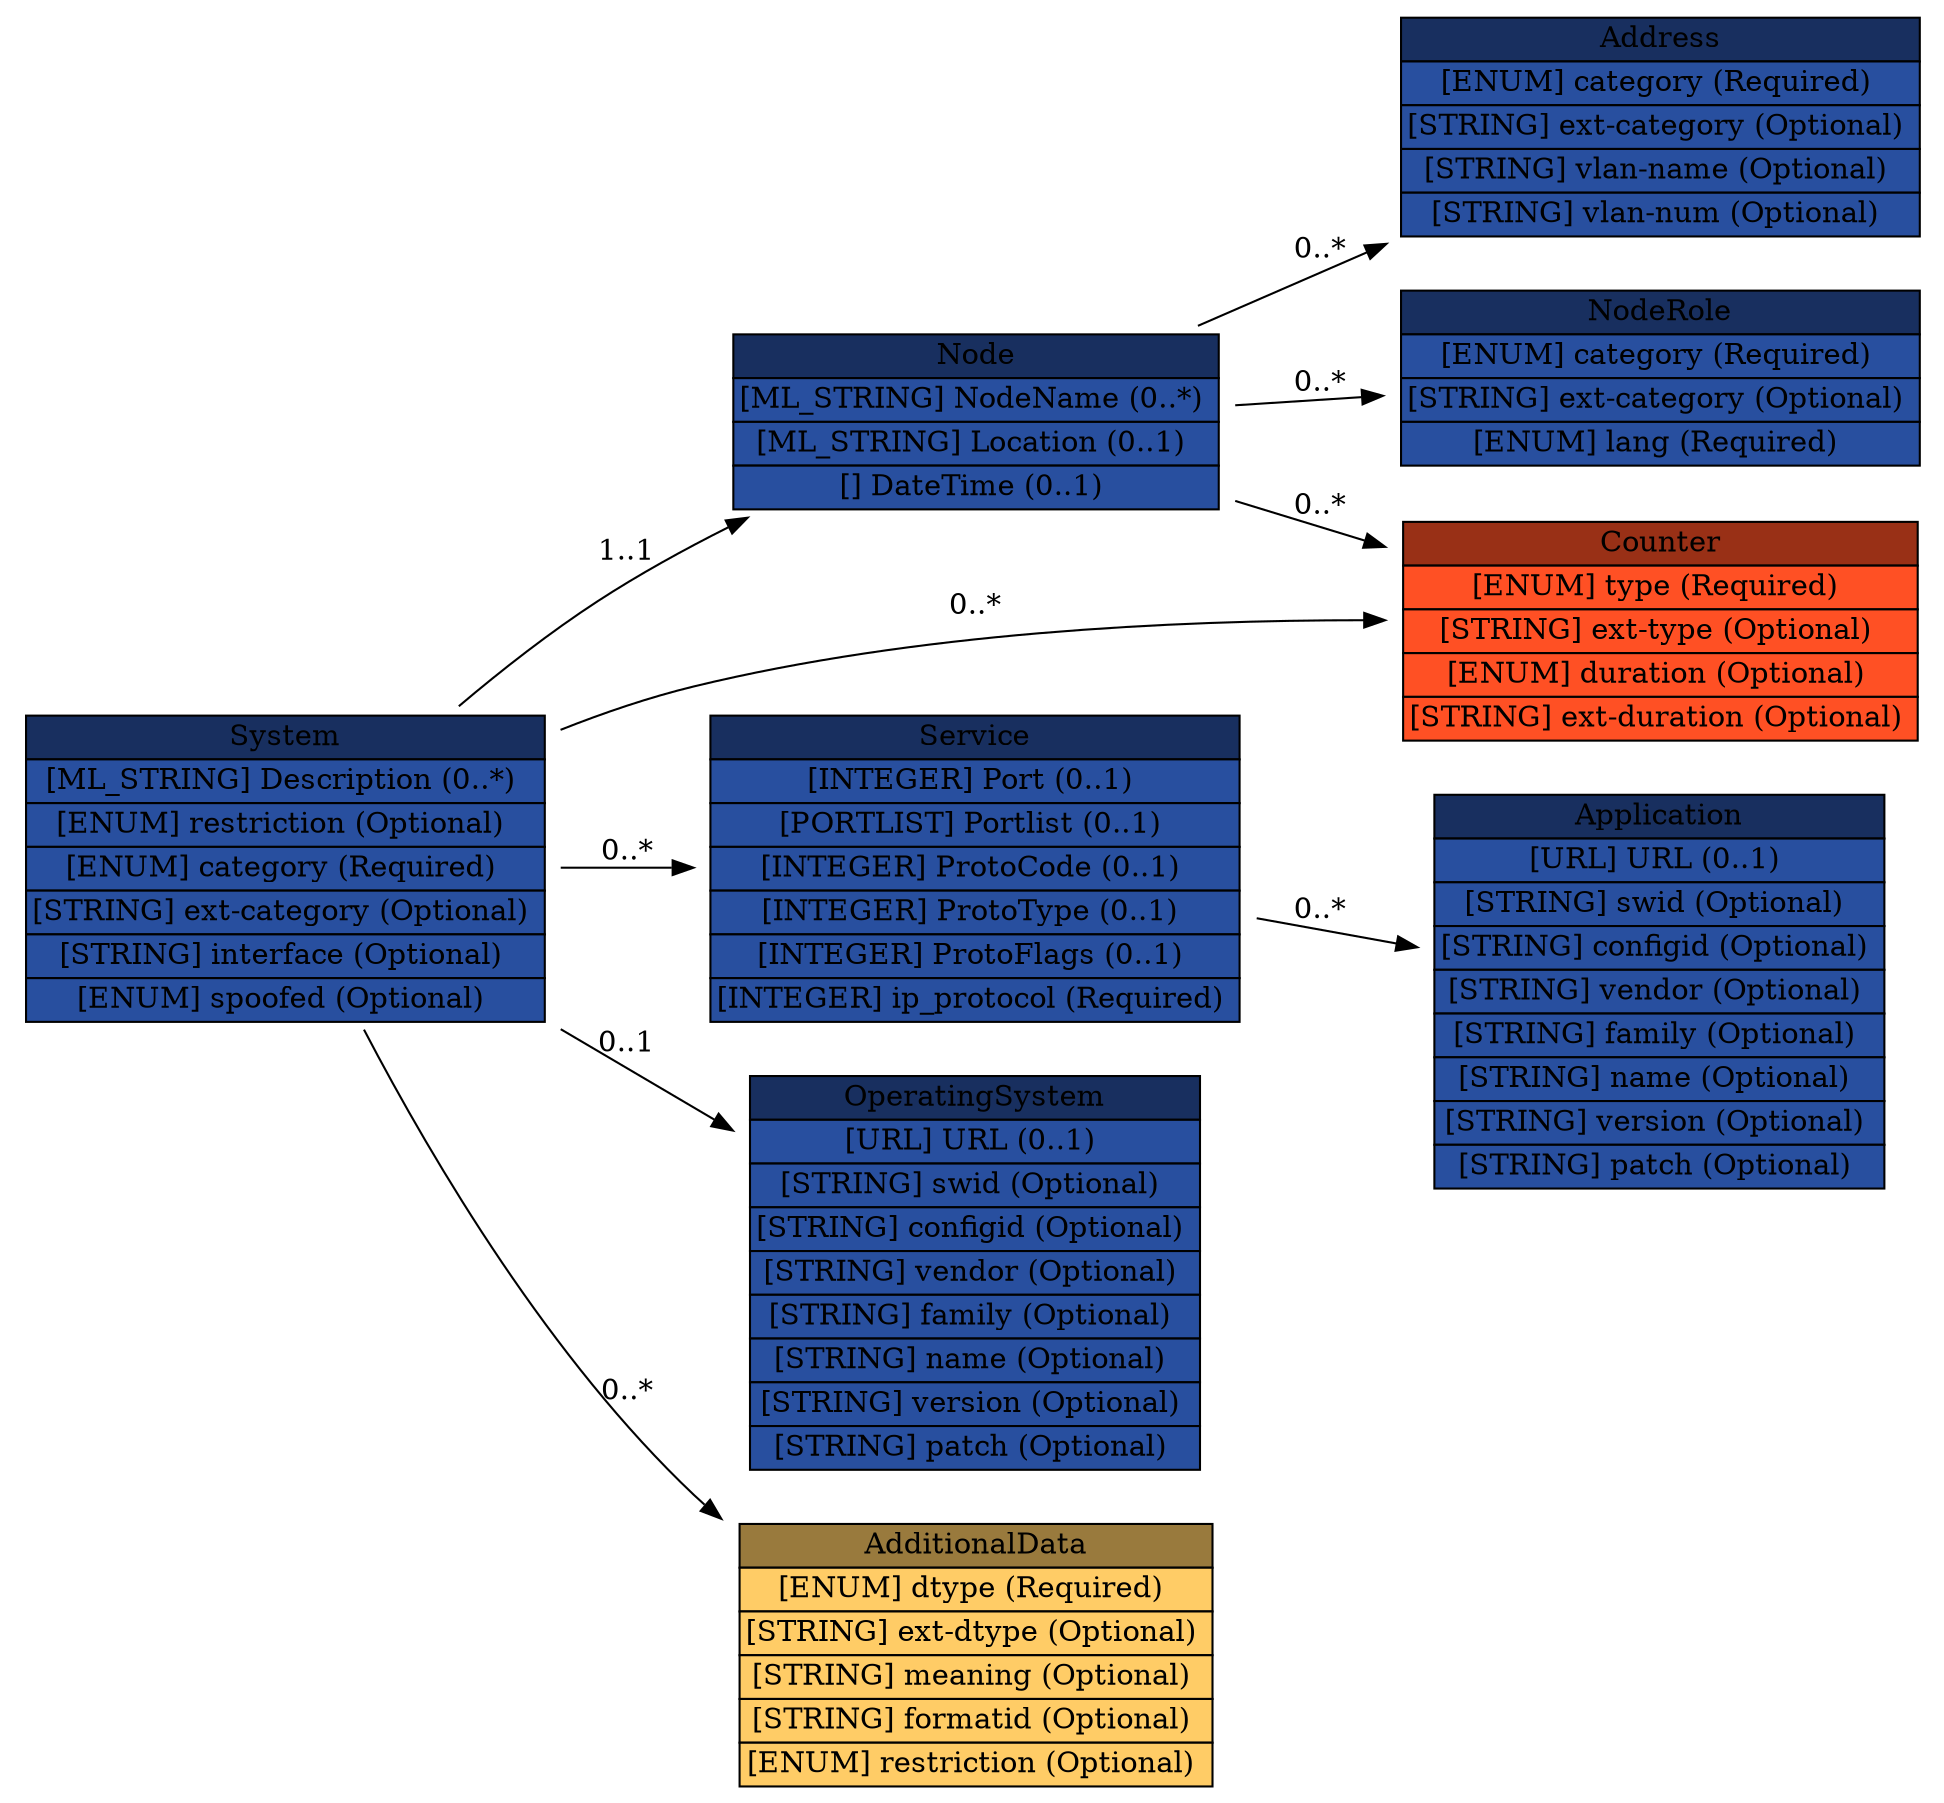 digraph System {
	graph [rankdir=LR];
	node [label="\N"];
	graph [bb="0,0,900,822"];
	System [label=<<table BORDER="0" CELLBORDER="1" CELLSPACING="0"> <tr > <td BGCOLOR="#182f5f" HREF="#" TITLE="The System class describes a system or network involved in an event. The systems or networks represented by this class are categorized according to the role they played in the incident through the category attribute. The value of this category attribute dictates the semantics of the aggregated classes in the System class. If the category attribute has a value of &quot;source&quot;, then the aggregated classes denote the machine and service from which the activity is originating. With a category attribute value of &quot;target&quot; or &quot;intermediary&quot;, then the machine or service is the one targeted in the activity. A value of &quot;sensor&quot; dictates that this System was part of an instrumentation to monitor the network. ">System</td> </tr>" %<tr><td BGCOLOR="#284f9f" HREF="#" TITLE="A free-form text description of the System.">[ML_STRING] Description (0..*) </td></tr>%<tr><td BGCOLOR="#284f9f" HREF="#" TITLE="This attribute is defined in Section 3.2.">[ENUM] restriction (Optional) </td></tr>%<tr><td BGCOLOR="#284f9f" HREF="#" TITLE="Classifies the role the host or network played in the incident.  The possible values are:">[ENUM] category (Required) </td></tr>%<tr><td BGCOLOR="#284f9f" HREF="#" TITLE="A means by which to extend the category attribute.  See Section 5.1.">[STRING] ext-category (Optional) </td></tr>%<tr><td BGCOLOR="#284f9f" HREF="#" TITLE="Specifies the interface on which the event(s) on this System originated.  If the Node class specifies a network rather than a host, this attribute has no meaning.">[STRING] interface (Optional) </td></tr>%<tr><td BGCOLOR="#284f9f" HREF="#" TITLE="An indication of confidence in whether this System was the true target or attacking host.  The permitted values for this attribute are shown below.  The default value is &quot;unknown&quot;.">[ENUM] spoofed (Optional) </td></tr>%</table>>, shape=plaintext, pos="129,426", width="3.5833", height="2.0694"];
	"Node" [label=<<table BORDER="0" CELLBORDER="1" CELLSPACING="0"> <tr > <td BGCOLOR="#182f5f" HREF="#" TITLE="The Node class names a system (e.g., PC, router) or network. ">Node</td> </tr>" %<tr><td BGCOLOR="#284f9f" HREF="#" TITLE="The name of the Node (e.g., fully qualified domain name).  This information MUST be provided if no Address information is given.">[ML_STRING] NodeName (0..*) </td></tr>%<tr><td BGCOLOR="#284f9f" HREF="#" TITLE="A free-from description of the physical location of the equipment.">[ML_STRING] Location (0..1) </td></tr>%<tr><td BGCOLOR="#284f9f" HREF="#" TITLE="A timestamp of when the resolution between the name and address was performed.  This information SHOULD be provided if both an Address and NodeName are specified.">[] DateTime (0..1) </td></tr>%</table>>, shape=plaintext, pos="451,634", width="3.3333", height="1.2361"];
	Address [label=<<table BORDER="0" CELLBORDER="1" CELLSPACING="0"> <tr > <td BGCOLOR="#182f5f" HREF="#" TITLE="The Address class represents a hardware (layer-2), network (layer-3), or application (layer-7) address. ">Address</td> </tr>" %<tr><td BGCOLOR="#284f9f" HREF="#" TITLE="The type of address represented.  The permitted values for this attribute are shown below.  The default value is &quot;ipv4-addr&quot;.">[ENUM] category (Required) </td></tr>%<tr><td BGCOLOR="#284f9f" HREF="#" TITLE="A means by which to extend the category attribute.  See Section 5.1.">[STRING] ext-category (Optional) </td></tr>%<tr><td BGCOLOR="#284f9f" HREF="#" TITLE="The name of the Virtual LAN to which the address belongs.">[STRING] vlan-name (Optional) </td></tr>%<tr><td BGCOLOR="#284f9f" HREF="#" TITLE="The number of the Virtual LAN to which the address belongs.">[STRING] vlan-num (Optional) </td></tr>%</table>>, shape=plaintext, pos="771,768", width="3.5833", height="1.5139"];
	NodeRole [label=<<table BORDER="0" CELLBORDER="1" CELLSPACING="0"> <tr > <td BGCOLOR="#182f5f" HREF="#" TITLE="The NodeRole class describes the intended function performed by a particular host. ">NodeRole</td> </tr>" %<tr><td BGCOLOR="#284f9f" HREF="#" TITLE="Functionality provided by a node.">[ENUM] category (Required) </td></tr>%<tr><td BGCOLOR="#284f9f" HREF="#" TITLE="A means by which to extend the category attribute.  See Section 5.1.">[STRING] ext-category (Optional) </td></tr>%<tr><td BGCOLOR="#284f9f" HREF="#" TITLE="A valid language code per RFC 4646 [7] constrained by the definition of &quot;xs:language&quot;.  The interpretation of this code is described in Section 6.">[ENUM] lang (Required) </td></tr>%</table>>, shape=plaintext, pos="771,652", width="3.5833", height="1.2361"];
	Counter [label=<<table BORDER="0" CELLBORDER="1" CELLSPACING="0"> <tr > <td BGCOLOR="#993016" HREF="#" TITLE="The Counter class summarize multiple occurrences of some event, or conveys counts or rates on various features (e.g., packets, sessions, events). ">Counter</td> </tr>" %<tr><td BGCOLOR="#FF5024" HREF="#" TITLE="Specifies the units of the element content.">[ENUM] type (Required) </td></tr>%<tr><td BGCOLOR="#FF5024" HREF="#" TITLE="A means by which to extend the type attribute. See Section 5.1.">[STRING] ext-type (Optional) </td></tr>%<tr><td BGCOLOR="#FF5024" HREF="#" TITLE="If present, the Counter class represents a rate rather than a count over the entire event.  In that case, this attribute specifies the denominator of the rate (where the type attribute specified the nominator).  The possible values of this attribute are defined in Section 3.10.2">[ENUM] duration (Optional) </td></tr>%<tr><td BGCOLOR="#FF5024" HREF="#" TITLE="A means by which to extend the duration attribute.  See Section 5.1.">[STRING] ext-duration (Optional) </td></tr>%</table>>, shape=plaintext, pos="771,536", width="3.5556", height="1.5139"];
	Service [label=<<table BORDER="0" CELLBORDER="1" CELLSPACING="0"> <tr > <td BGCOLOR="#182f5f" HREF="#" TITLE="The Service class describes a network service of a host or network. The service is identified by specific port or list of ports, along with the application listening on that port. ">Service</td> </tr>" %<tr><td BGCOLOR="#284f9f" HREF="#" TITLE="A port number.">[INTEGER] Port (0..1) </td></tr>%<tr><td BGCOLOR="#284f9f" HREF="#" TITLE="A list of port numbers formatted according to Section 2.10.">[PORTLIST] Portlist (0..1) </td></tr>%<tr><td BGCOLOR="#284f9f" HREF="#" TITLE="A layer-4 protocol-specific code field (e.g., ICMP code field).">[INTEGER] ProtoCode (0..1) </td></tr>%<tr><td BGCOLOR="#284f9f" HREF="#" TITLE="A layer-4 protocol specific type field (e.g., ICMP type field).">[INTEGER] ProtoType (0..1) </td></tr>%<tr><td BGCOLOR="#284f9f" HREF="#" TITLE="A layer-4 protocol specific flag field (e.g., TCP flag field).">[INTEGER] ProtoFlags (0..1) </td></tr>%<tr><td BGCOLOR="#284f9f" HREF="#" TITLE="The IANA protocol number.">[INTEGER] ip_protocol (Required) </td></tr>%</table>>, shape=plaintext, pos="451,426", width="3.5556", height="2.0694"];
	Application [label=<<table BORDER="0" CELLBORDER="1" CELLSPACING="0"> <tr > <td BGCOLOR="#182f5f" HREF="#" TITLE="The Application class describes an application running on a System providing a Service. ">Application</td> </tr>" %<tr><td BGCOLOR="#284f9f" HREF="#" TITLE="A URL describing the application.">[URL] URL (0..1) </td></tr>%<tr><td BGCOLOR="#284f9f" HREF="#" TITLE="An identifier that can be used to reference this software.">[STRING] swid (Optional) </td></tr>%<tr><td BGCOLOR="#284f9f" HREF="#" TITLE="An identifier that can be used to reference a particular configuration of this software.">[STRING] configid (Optional) </td></tr>%<tr><td BGCOLOR="#284f9f" HREF="#" TITLE="Vendor name of the software.">[STRING] vendor (Optional) </td></tr>%<tr><td BGCOLOR="#284f9f" HREF="#" TITLE="Family of the software.">[STRING] family (Optional) </td></tr>%<tr><td BGCOLOR="#284f9f" HREF="#" TITLE="Name of the software.">[STRING] name (Optional) </td></tr>%<tr><td BGCOLOR="#284f9f" HREF="#" TITLE="Version of the software.">[STRING] version (Optional) </td></tr>%<tr><td BGCOLOR="#284f9f" HREF="#" TITLE="Patch or service pack level of the software.">[STRING] patch (Optional) </td></tr>%</table>>, shape=plaintext, pos="771,370", width="3.0833", height="2.625"];
	OperatingSystem [label=<<table BORDER="0" CELLBORDER="1" CELLSPACING="0"> <tr > <td BGCOLOR="#182f5f" HREF="#" TITLE="The OperatingSystem class describes the operating system running on a System. The definition is identical to the Application class (Section 3.17.1). ">OperatingSystem</td> </tr>" %<tr><td BGCOLOR="#284f9f" HREF="#" TITLE="A URL describing the application.">[URL] URL (0..1) </td></tr>%<tr><td BGCOLOR="#284f9f" HREF="#" TITLE="An identifier that can be used to reference this software.">[STRING] swid (Optional) </td></tr>%<tr><td BGCOLOR="#284f9f" HREF="#" TITLE="An identifier that can be used to reference a particular configuration of this software.">[STRING] configid (Optional) </td></tr>%<tr><td BGCOLOR="#284f9f" HREF="#" TITLE="Vendor name of the software.">[STRING] vendor (Optional) </td></tr>%<tr><td BGCOLOR="#284f9f" HREF="#" TITLE="Family of the software.">[STRING] family (Optional) </td></tr>%<tr><td BGCOLOR="#284f9f" HREF="#" TITLE="Name of the software.">[STRING] name (Optional) </td></tr>%<tr><td BGCOLOR="#284f9f" HREF="#" TITLE="Version of the software.">[STRING] version (Optional) </td></tr>%<tr><td BGCOLOR="#284f9f" HREF="#" TITLE="Patch or service pack level of the software.">[STRING] patch (Optional) </td></tr>%</table>>, shape=plaintext, pos="451,240", width="3.0833", height="2.625"];
	AdditionalData [label=<<table BORDER="0" CELLBORDER="1" CELLSPACING="0"> <tr > <td BGCOLOR="#997a3d" HREF="#" TITLE="The AdditionalData class serves as an extension mechanism for information not otherwise represented in the data model. For relatively simple information, atomic data types (e.g., integers, strings) are provided with a mechanism to annotate their meaning. The class can also be used to extend the data model (and the associated Schema) to support proprietary extensions by encapsulating entire XML documents conforming to another Schema (e.g., IDMEF). A detailed discussion for extending the data model and the schema can be found in Section 5. ">AdditionalData</td> </tr>" %<tr><td BGCOLOR="#FFCC66" HREF="#" TITLE="The data type of the element content.  The permitted values for this attribute are shown below.  The default value is &quot;string&quot;.">[ENUM] dtype (Required) </td></tr>%<tr><td BGCOLOR="#FFCC66" HREF="#" TITLE="A means by which to extend the dtype attribute.  See Section 5.1.">[STRING] ext-dtype (Optional) </td></tr>%<tr><td BGCOLOR="#FFCC66" HREF="#" TITLE="A free-form description of the element content.">[STRING] meaning (Optional) </td></tr>%<tr><td BGCOLOR="#FFCC66" HREF="#" TITLE="An identifier referencing the format and semantics of the element content.">[STRING] formatid (Optional) </td></tr>%<tr><td BGCOLOR="#FFCC66" HREF="#" TITLE="This attribute has been defined in Section 3.2.">[ENUM] restriction (Optional) </td></tr>%</table>>, shape=plaintext, pos="451,64", width="3.2778", height="1.7917"];
	"Node" -> Address [label="0..*", pos="e,641.99,713.98 556.22,678.06 580.64,688.29 606.99,699.32 632.59,710.04", lp="611,713.5"];
	"Node" -> NodeRole [label="0..*", pos="e,641.96,644.74 571.07,640.75 590.87,641.87 611.54,643.03 631.76,644.17", lp="611,651.5"];
	"Node" -> Counter [label="0..*", pos="e,642.5,575.35 571.07,597.23 591.2,591.06 612.23,584.62 632.78,578.33", lp="611,595.5"];
	System -> "Node" [label="1..1", pos="e,347.77,589.8 209.33,500.02 230.24,517.51 253.29,535.31 276,550 295.56,562.65 317.32,574.6 338.66,585.29", lp="290,574.5"];
	Service -> Application [label="0..*", pos="e,659.48,389.52 579.77,403.46 602.77,399.44 626.66,395.26 649.44,391.27", lp="611,408.5"];
	System -> Service [label="0..*", pos="e,322.38,426 258.11,426 275.89,426 294.22,426 312.16,426", lp="290,434.5"];
	System -> OperatingSystem [label="0..1", pos="e,339.37,304.48 257.19,351.95 281.4,337.97 306.64,323.39 330.6,309.55", lp="290,347.5"];
	System -> Counter [label="0..*", pos="e,642.04,539.95 258.25,488.77 279.16,496.82 300.88,503.99 322,509 423.88,533.19 542.21,539.44 631.81,539.92", lp="451,546.5"];
	System -> AdditionalData [label="0..*", pos="e,332.32,128.04 165.74,351.94 199.73,289 255.03,199.2 322,137 322.82,136.23 323.66,135.47 324.5,134.72", lp="290,194.5"];
}
